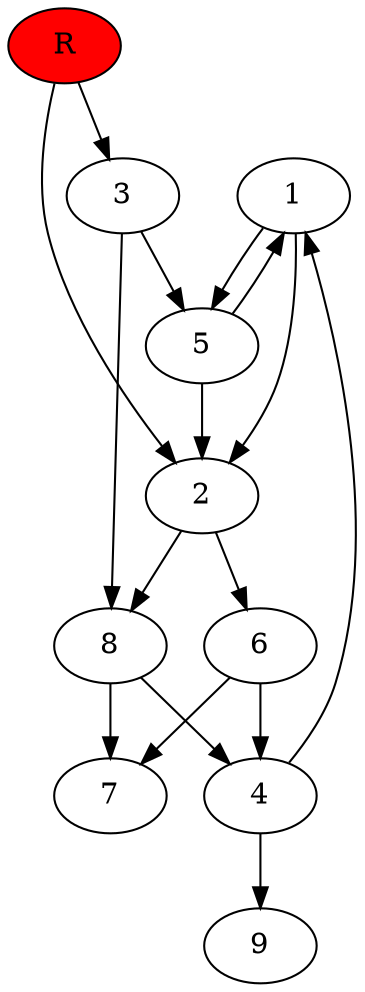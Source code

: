 digraph prb1914 {
	1
	2
	3
	4
	5
	6
	7
	8
	R [fillcolor="#ff0000" style=filled]
	1 -> 2
	1 -> 5
	2 -> 6
	2 -> 8
	3 -> 5
	3 -> 8
	4 -> 1
	4 -> 9
	5 -> 1
	5 -> 2
	6 -> 4
	6 -> 7
	8 -> 4
	8 -> 7
	R -> 2
	R -> 3
}
